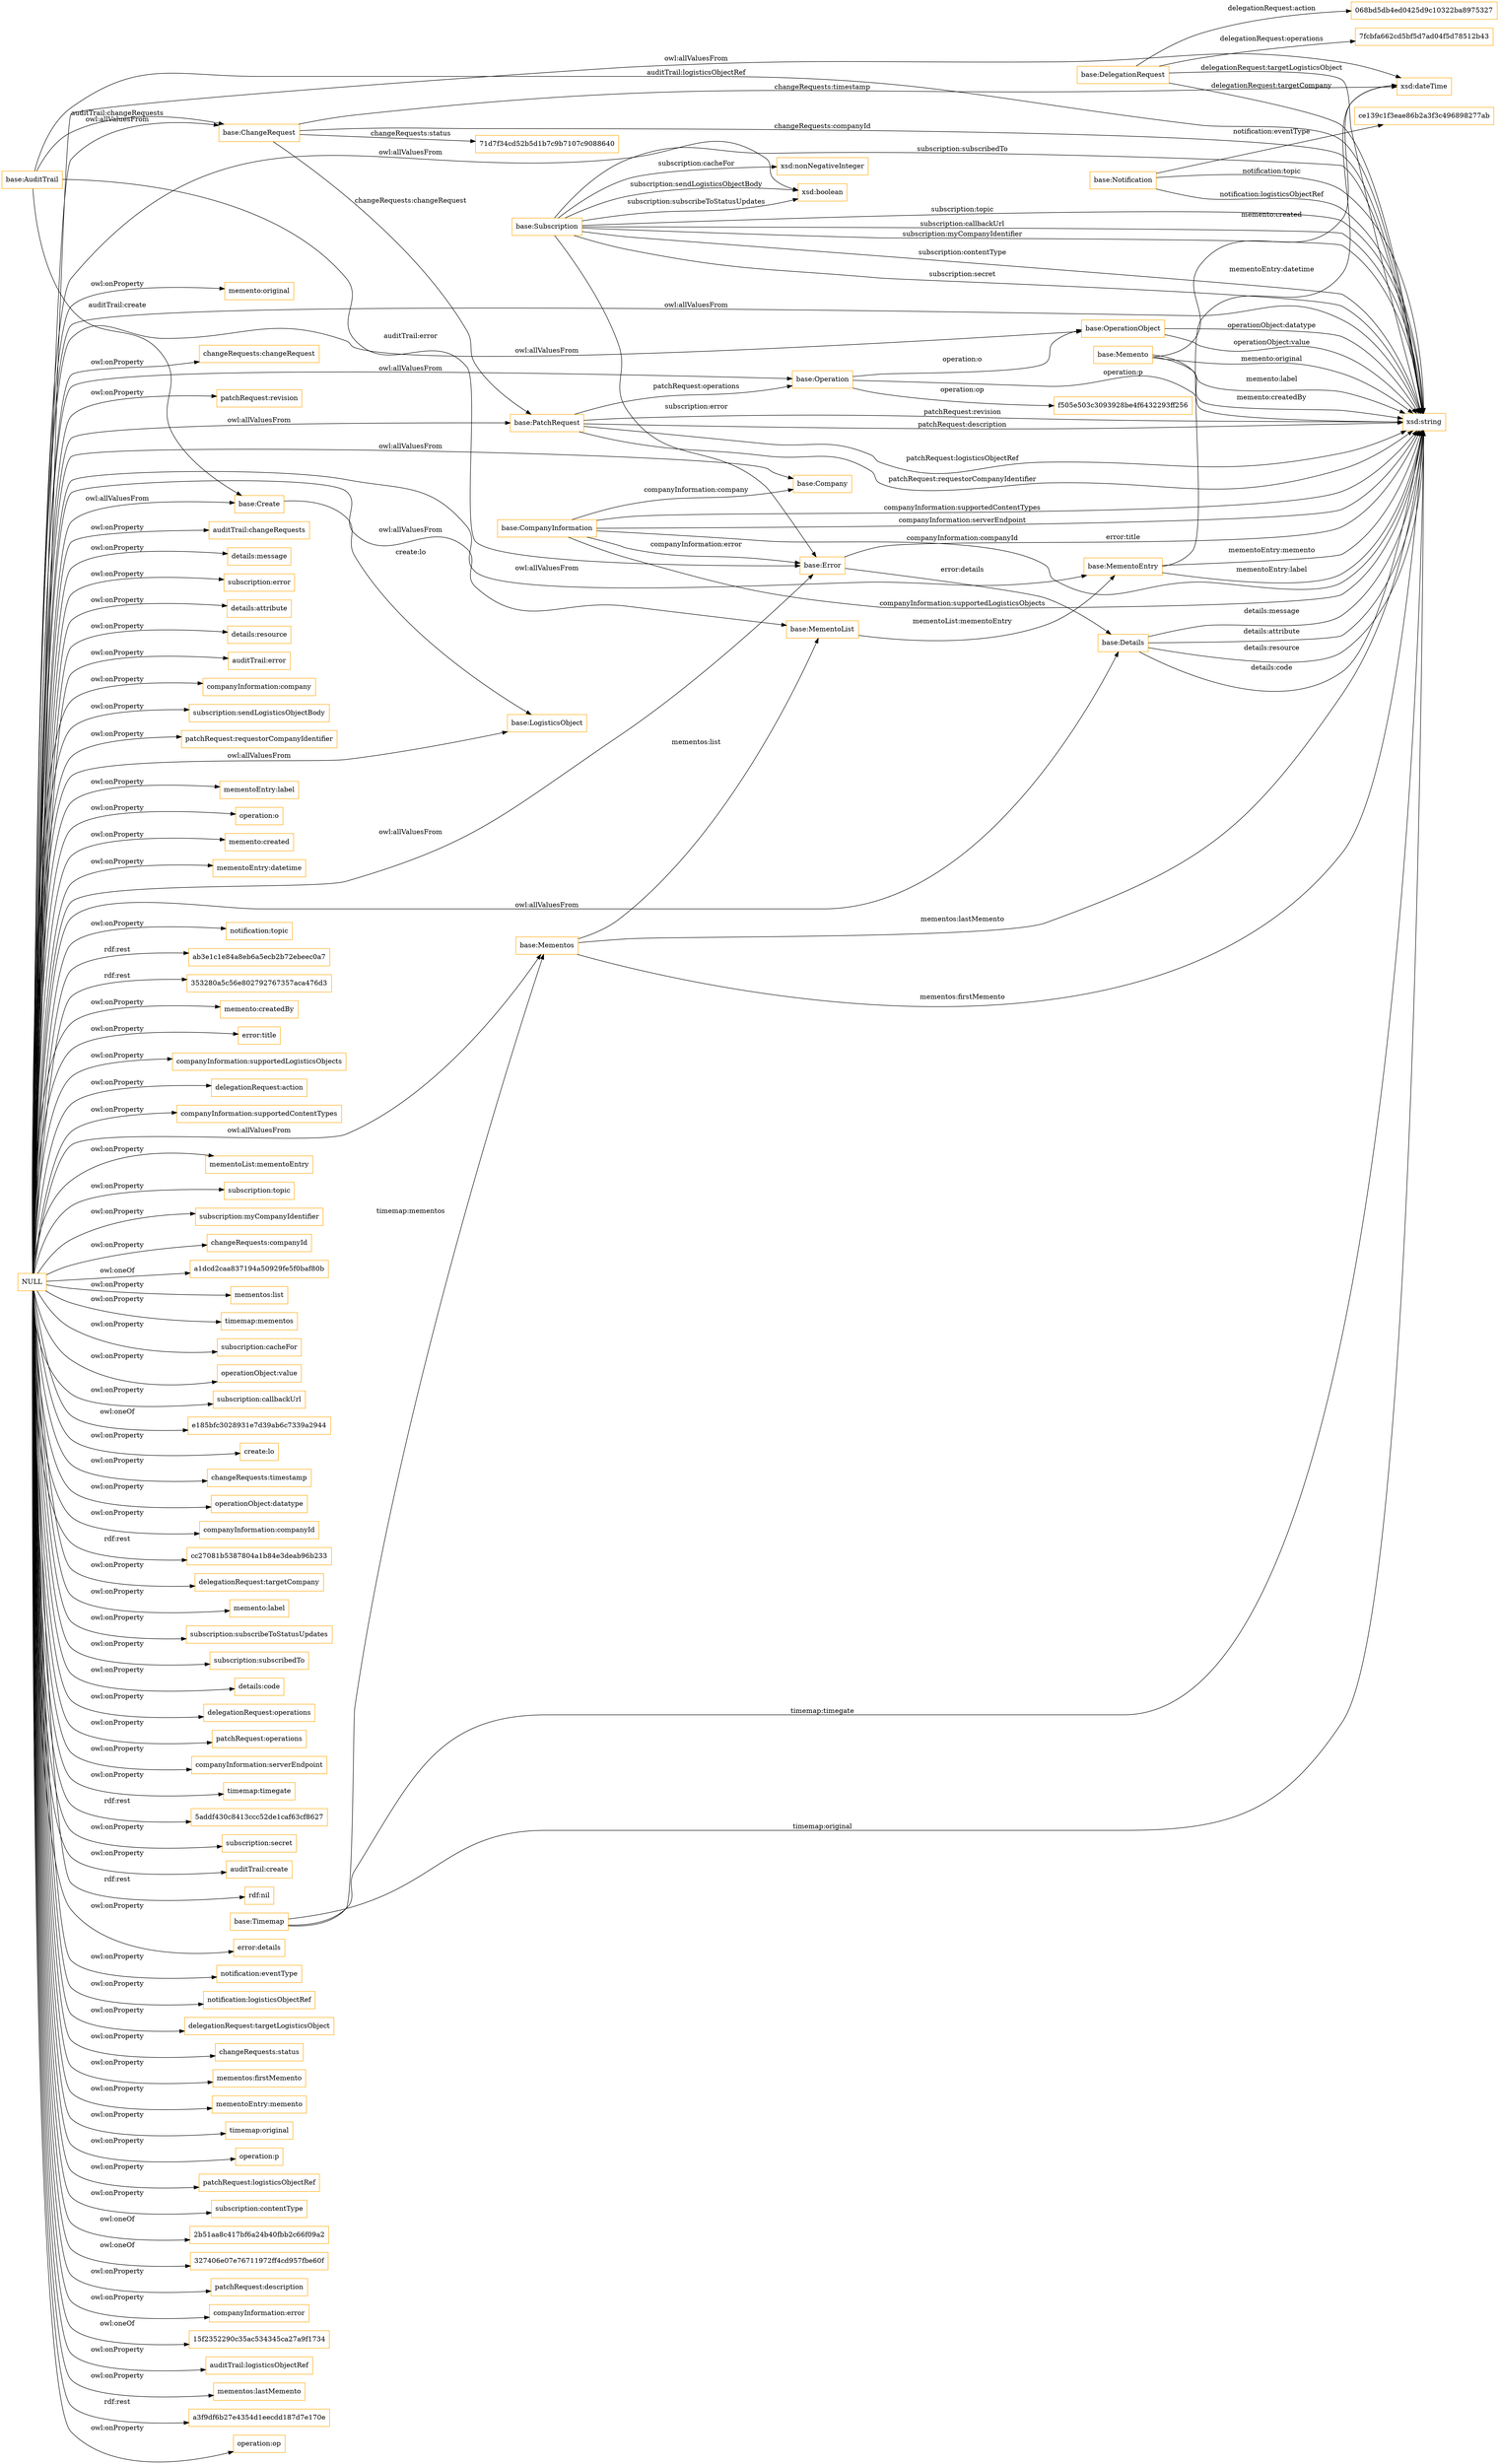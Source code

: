 digraph ar2dtool_diagram { 
rankdir=LR;
size="1501"
node [shape = rectangle, color="orange"]; "base:Error" "base:ChangeRequest" "base:DelegationRequest" "base:Timemap" "base:CompanyInformation" "base:PatchRequest" "base:AuditTrail" "base:OperationObject" "base:Create" "base:Notification" "base:Details" "base:Subscription" "base:Memento" "base:Operation" "base:MementoList" "base:Mementos" "base:MementoEntry" ; /*classes style*/
	"NULL" -> "base:Error" [ label = "owl:allValuesFrom" ];
	"NULL" -> "notification:topic" [ label = "owl:onProperty" ];
	"NULL" -> "ab3e1c1e84a8eb6a5ecb2b72ebeec0a7" [ label = "rdf:rest" ];
	"NULL" -> "353280a5c56e802792767357aca476d3" [ label = "rdf:rest" ];
	"NULL" -> "base:Create" [ label = "owl:allValuesFrom" ];
	"NULL" -> "memento:createdBy" [ label = "owl:onProperty" ];
	"NULL" -> "error:title" [ label = "owl:onProperty" ];
	"NULL" -> "companyInformation:supportedLogisticsObjects" [ label = "owl:onProperty" ];
	"NULL" -> "delegationRequest:action" [ label = "owl:onProperty" ];
	"NULL" -> "companyInformation:supportedContentTypes" [ label = "owl:onProperty" ];
	"NULL" -> "xsd:boolean" [ label = "owl:allValuesFrom" ];
	"NULL" -> "mementoList:mementoEntry" [ label = "owl:onProperty" ];
	"NULL" -> "subscription:topic" [ label = "owl:onProperty" ];
	"NULL" -> "subscription:myCompanyIdentifier" [ label = "owl:onProperty" ];
	"NULL" -> "changeRequests:companyId" [ label = "owl:onProperty" ];
	"NULL" -> "a1dcd2caa837194a50929fe5f0baf80b" [ label = "owl:oneOf" ];
	"NULL" -> "mementos:list" [ label = "owl:onProperty" ];
	"NULL" -> "timemap:mementos" [ label = "owl:onProperty" ];
	"NULL" -> "subscription:cacheFor" [ label = "owl:onProperty" ];
	"NULL" -> "operationObject:value" [ label = "owl:onProperty" ];
	"NULL" -> "subscription:callbackUrl" [ label = "owl:onProperty" ];
	"NULL" -> "xsd:string" [ label = "owl:allValuesFrom" ];
	"NULL" -> "e185bfc3028931e7d39ab6c7339a2944" [ label = "owl:oneOf" ];
	"NULL" -> "create:lo" [ label = "owl:onProperty" ];
	"NULL" -> "changeRequests:timestamp" [ label = "owl:onProperty" ];
	"NULL" -> "operationObject:datatype" [ label = "owl:onProperty" ];
	"NULL" -> "companyInformation:companyId" [ label = "owl:onProperty" ];
	"NULL" -> "cc27081b5387804a1b84e3deab96b233" [ label = "rdf:rest" ];
	"NULL" -> "delegationRequest:targetCompany" [ label = "owl:onProperty" ];
	"NULL" -> "memento:label" [ label = "owl:onProperty" ];
	"NULL" -> "subscription:subscribeToStatusUpdates" [ label = "owl:onProperty" ];
	"NULL" -> "subscription:subscribedTo" [ label = "owl:onProperty" ];
	"NULL" -> "details:code" [ label = "owl:onProperty" ];
	"NULL" -> "delegationRequest:operations" [ label = "owl:onProperty" ];
	"NULL" -> "patchRequest:operations" [ label = "owl:onProperty" ];
	"NULL" -> "companyInformation:serverEndpoint" [ label = "owl:onProperty" ];
	"NULL" -> "timemap:timegate" [ label = "owl:onProperty" ];
	"NULL" -> "base:Mementos" [ label = "owl:allValuesFrom" ];
	"NULL" -> "base:MementoList" [ label = "owl:allValuesFrom" ];
	"NULL" -> "5addf430c8413ccc52de1caf63cf8627" [ label = "rdf:rest" ];
	"NULL" -> "subscription:secret" [ label = "owl:onProperty" ];
	"NULL" -> "auditTrail:create" [ label = "owl:onProperty" ];
	"NULL" -> "base:MementoEntry" [ label = "owl:allValuesFrom" ];
	"NULL" -> "rdf:nil" [ label = "rdf:rest" ];
	"NULL" -> "base:Company" [ label = "owl:allValuesFrom" ];
	"NULL" -> "error:details" [ label = "owl:onProperty" ];
	"NULL" -> "notification:eventType" [ label = "owl:onProperty" ];
	"NULL" -> "notification:logisticsObjectRef" [ label = "owl:onProperty" ];
	"NULL" -> "delegationRequest:targetLogisticsObject" [ label = "owl:onProperty" ];
	"NULL" -> "changeRequests:status" [ label = "owl:onProperty" ];
	"NULL" -> "mementos:firstMemento" [ label = "owl:onProperty" ];
	"NULL" -> "mementoEntry:memento" [ label = "owl:onProperty" ];
	"NULL" -> "timemap:original" [ label = "owl:onProperty" ];
	"NULL" -> "operation:p" [ label = "owl:onProperty" ];
	"NULL" -> "patchRequest:logisticsObjectRef" [ label = "owl:onProperty" ];
	"NULL" -> "subscription:contentType" [ label = "owl:onProperty" ];
	"NULL" -> "base:Details" [ label = "owl:allValuesFrom" ];
	"NULL" -> "2b51aa8c417bf6a24b40fbb2c66f09a2" [ label = "owl:oneOf" ];
	"NULL" -> "327406e07e76711972ff4cd957fbe60f" [ label = "owl:oneOf" ];
	"NULL" -> "base:PatchRequest" [ label = "owl:allValuesFrom" ];
	"NULL" -> "patchRequest:description" [ label = "owl:onProperty" ];
	"NULL" -> "companyInformation:error" [ label = "owl:onProperty" ];
	"NULL" -> "15f2352290c35ac534345ca27a9f1734" [ label = "owl:oneOf" ];
	"NULL" -> "auditTrail:logisticsObjectRef" [ label = "owl:onProperty" ];
	"NULL" -> "xsd:dateTime" [ label = "owl:allValuesFrom" ];
	"NULL" -> "base:LogisticsObject" [ label = "owl:allValuesFrom" ];
	"NULL" -> "mementos:lastMemento" [ label = "owl:onProperty" ];
	"NULL" -> "a3f9df6b27e4354d1eecdd187d7e170e" [ label = "rdf:rest" ];
	"NULL" -> "operation:op" [ label = "owl:onProperty" ];
	"NULL" -> "base:OperationObject" [ label = "owl:allValuesFrom" ];
	"NULL" -> "memento:original" [ label = "owl:onProperty" ];
	"NULL" -> "changeRequests:changeRequest" [ label = "owl:onProperty" ];
	"NULL" -> "patchRequest:revision" [ label = "owl:onProperty" ];
	"NULL" -> "base:ChangeRequest" [ label = "owl:allValuesFrom" ];
	"NULL" -> "base:Operation" [ label = "owl:allValuesFrom" ];
	"NULL" -> "details:message" [ label = "owl:onProperty" ];
	"NULL" -> "auditTrail:changeRequests" [ label = "owl:onProperty" ];
	"NULL" -> "subscription:error" [ label = "owl:onProperty" ];
	"NULL" -> "details:attribute" [ label = "owl:onProperty" ];
	"NULL" -> "subscription:sendLogisticsObjectBody" [ label = "owl:onProperty" ];
	"NULL" -> "details:resource" [ label = "owl:onProperty" ];
	"NULL" -> "auditTrail:error" [ label = "owl:onProperty" ];
	"NULL" -> "companyInformation:company" [ label = "owl:onProperty" ];
	"NULL" -> "patchRequest:requestorCompanyIdentifier" [ label = "owl:onProperty" ];
	"NULL" -> "mementoEntry:label" [ label = "owl:onProperty" ];
	"NULL" -> "operation:o" [ label = "owl:onProperty" ];
	"NULL" -> "memento:created" [ label = "owl:onProperty" ];
	"NULL" -> "mementoEntry:datetime" [ label = "owl:onProperty" ];
	"base:OperationObject" -> "xsd:string" [ label = "operationObject:datatype" ];
	"base:Details" -> "xsd:string" [ label = "details:resource" ];
	"base:Details" -> "xsd:string" [ label = "details:code" ];
	"base:ChangeRequest" -> "xsd:string" [ label = "changeRequests:companyId" ];
	"base:Notification" -> "ce139c1f3eae86b2a3f3c496898277ab" [ label = "notification:eventType" ];
	"base:Notification" -> "xsd:string" [ label = "notification:logisticsObjectRef" ];
	"base:Operation" -> "f505e503c3093928be4f6432293ff256" [ label = "operation:op" ];
	"base:Subscription" -> "base:Error" [ label = "subscription:error" ];
	"base:PatchRequest" -> "xsd:string" [ label = "patchRequest:logisticsObjectRef" ];
	"base:Details" -> "xsd:string" [ label = "details:message" ];
	"base:Timemap" -> "xsd:string" [ label = "timemap:original" ];
	"base:PatchRequest" -> "xsd:string" [ label = "patchRequest:requestorCompanyIdentifier" ];
	"base:PatchRequest" -> "base:Operation" [ label = "patchRequest:operations" ];
	"base:ChangeRequest" -> "base:PatchRequest" [ label = "changeRequests:changeRequest" ];
	"base:DelegationRequest" -> "7fcbfa662cd5bf5d7ad04f5d78512b43" [ label = "delegationRequest:operations" ];
	"base:Subscription" -> "xsd:boolean" [ label = "subscription:sendLogisticsObjectBody" ];
	"base:CompanyInformation" -> "xsd:string" [ label = "companyInformation:supportedLogisticsObjects" ];
	"base:CompanyInformation" -> "xsd:string" [ label = "companyInformation:supportedContentTypes" ];
	"base:Mementos" -> "xsd:string" [ label = "mementos:lastMemento" ];
	"base:Error" -> "base:Details" [ label = "error:details" ];
	"base:DelegationRequest" -> "068bd5db4ed0425d9c10322ba8975327" [ label = "delegationRequest:action" ];
	"base:CompanyInformation" -> "xsd:string" [ label = "companyInformation:serverEndpoint" ];
	"base:Create" -> "base:LogisticsObject" [ label = "create:lo" ];
	"base:Subscription" -> "xsd:string" [ label = "subscription:topic" ];
	"base:DelegationRequest" -> "xsd:string" [ label = "delegationRequest:targetCompany" ];
	"base:Memento" -> "xsd:string" [ label = "memento:original" ];
	"base:AuditTrail" -> "base:Error" [ label = "auditTrail:error" ];
	"base:Memento" -> "xsd:dateTime" [ label = "memento:created" ];
	"base:Subscription" -> "xsd:string" [ label = "subscription:callbackUrl" ];
	"base:Subscription" -> "xsd:string" [ label = "subscription:myCompanyIdentifier" ];
	"base:CompanyInformation" -> "base:Company" [ label = "companyInformation:company" ];
	"base:Memento" -> "xsd:string" [ label = "memento:label" ];
	"base:MementoEntry" -> "xsd:dateTime" [ label = "mementoEntry:datetime" ];
	"base:MementoEntry" -> "xsd:string" [ label = "mementoEntry:memento" ];
	"base:ChangeRequest" -> "71d7f34cd52b5d1b7c9b7107c9088640" [ label = "changeRequests:status" ];
	"base:PatchRequest" -> "xsd:string" [ label = "patchRequest:revision" ];
	"base:DelegationRequest" -> "xsd:string" [ label = "delegationRequest:targetLogisticsObject" ];
	"base:Timemap" -> "xsd:string" [ label = "timemap:timegate" ];
	"base:MementoList" -> "base:MementoEntry" [ label = "mementoList:mementoEntry" ];
	"base:Subscription" -> "xsd:string" [ label = "subscription:contentType" ];
	"base:AuditTrail" -> "base:Create" [ label = "auditTrail:create" ];
	"base:Timemap" -> "base:Mementos" [ label = "timemap:mementos" ];
	"base:Memento" -> "xsd:string" [ label = "memento:createdBy" ];
	"base:Mementos" -> "xsd:string" [ label = "mementos:firstMemento" ];
	"base:ChangeRequest" -> "xsd:dateTime" [ label = "changeRequests:timestamp" ];
	"base:CompanyInformation" -> "base:Error" [ label = "companyInformation:error" ];
	"base:PatchRequest" -> "xsd:string" [ label = "patchRequest:description" ];
	"base:Subscription" -> "xsd:string" [ label = "subscription:secret" ];
	"base:CompanyInformation" -> "xsd:string" [ label = "companyInformation:companyId" ];
	"base:AuditTrail" -> "xsd:string" [ label = "auditTrail:logisticsObjectRef" ];
	"base:Subscription" -> "xsd:nonNegativeInteger" [ label = "subscription:cacheFor" ];
	"base:Subscription" -> "xsd:string" [ label = "subscription:subscribedTo" ];
	"base:Notification" -> "xsd:string" [ label = "notification:topic" ];
	"base:Error" -> "xsd:string" [ label = "error:title" ];
	"base:MementoEntry" -> "xsd:string" [ label = "mementoEntry:label" ];
	"base:Subscription" -> "xsd:boolean" [ label = "subscription:subscribeToStatusUpdates" ];
	"base:Details" -> "xsd:string" [ label = "details:attribute" ];
	"base:Mementos" -> "base:MementoList" [ label = "mementos:list" ];
	"base:Operation" -> "base:OperationObject" [ label = "operation:o" ];
	"base:AuditTrail" -> "base:ChangeRequest" [ label = "auditTrail:changeRequests" ];
	"base:Operation" -> "xsd:string" [ label = "operation:p" ];
	"base:OperationObject" -> "xsd:string" [ label = "operationObject:value" ];

}
